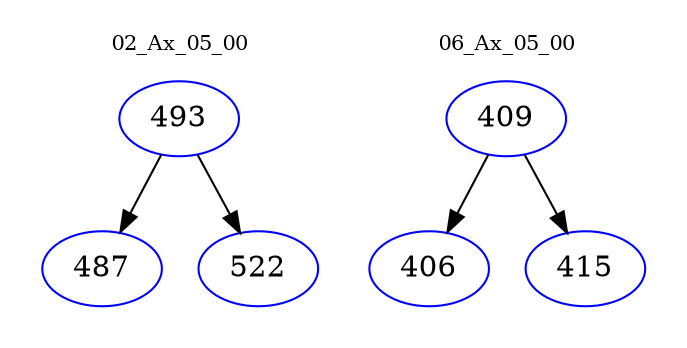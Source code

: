 digraph{
subgraph cluster_0 {
color = white
label = "02_Ax_05_00";
fontsize=10;
T0_493 [label="493", color="blue"]
T0_493 -> T0_487 [color="black"]
T0_487 [label="487", color="blue"]
T0_493 -> T0_522 [color="black"]
T0_522 [label="522", color="blue"]
}
subgraph cluster_1 {
color = white
label = "06_Ax_05_00";
fontsize=10;
T1_409 [label="409", color="blue"]
T1_409 -> T1_406 [color="black"]
T1_406 [label="406", color="blue"]
T1_409 -> T1_415 [color="black"]
T1_415 [label="415", color="blue"]
}
}
